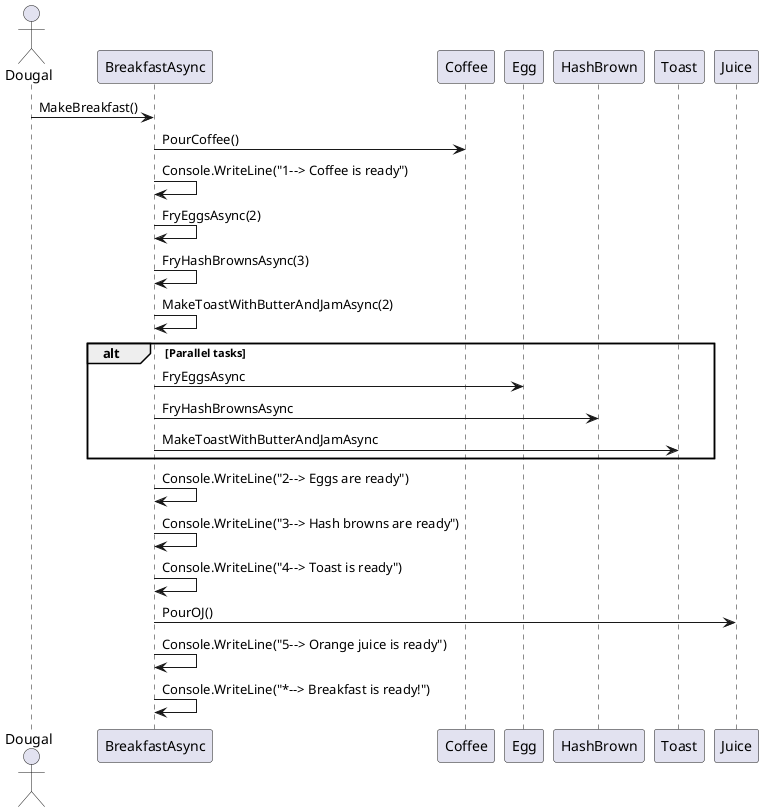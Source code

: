 @startuml
actor Dougal
participant BreakfastAsync
participant Coffee
participant Egg
participant HashBrown
participant Toast
participant Juice

Dougal -> BreakfastAsync: MakeBreakfast()
BreakfastAsync -> Coffee: PourCoffee()
BreakfastAsync -> BreakfastAsync: Console.WriteLine("1--> Coffee is ready")

BreakfastAsync -> BreakfastAsync: FryEggsAsync(2)
BreakfastAsync -> BreakfastAsync: FryHashBrownsAsync(3)
BreakfastAsync -> BreakfastAsync: MakeToastWithButterAndJamAsync(2)

alt Parallel tasks
    BreakfastAsync -> Egg: FryEggsAsync
    BreakfastAsync -> HashBrown: FryHashBrownsAsync
    BreakfastAsync -> Toast: MakeToastWithButterAndJamAsync
end

BreakfastAsync -> BreakfastAsync: Console.WriteLine("2--> Eggs are ready")
BreakfastAsync -> BreakfastAsync: Console.WriteLine("3--> Hash browns are ready")
BreakfastAsync -> BreakfastAsync: Console.WriteLine("4--> Toast is ready")

BreakfastAsync -> Juice: PourOJ()
BreakfastAsync -> BreakfastAsync: Console.WriteLine("5--> Orange juice is ready")
BreakfastAsync -> BreakfastAsync: Console.WriteLine("*--> Breakfast is ready!")
@enduml